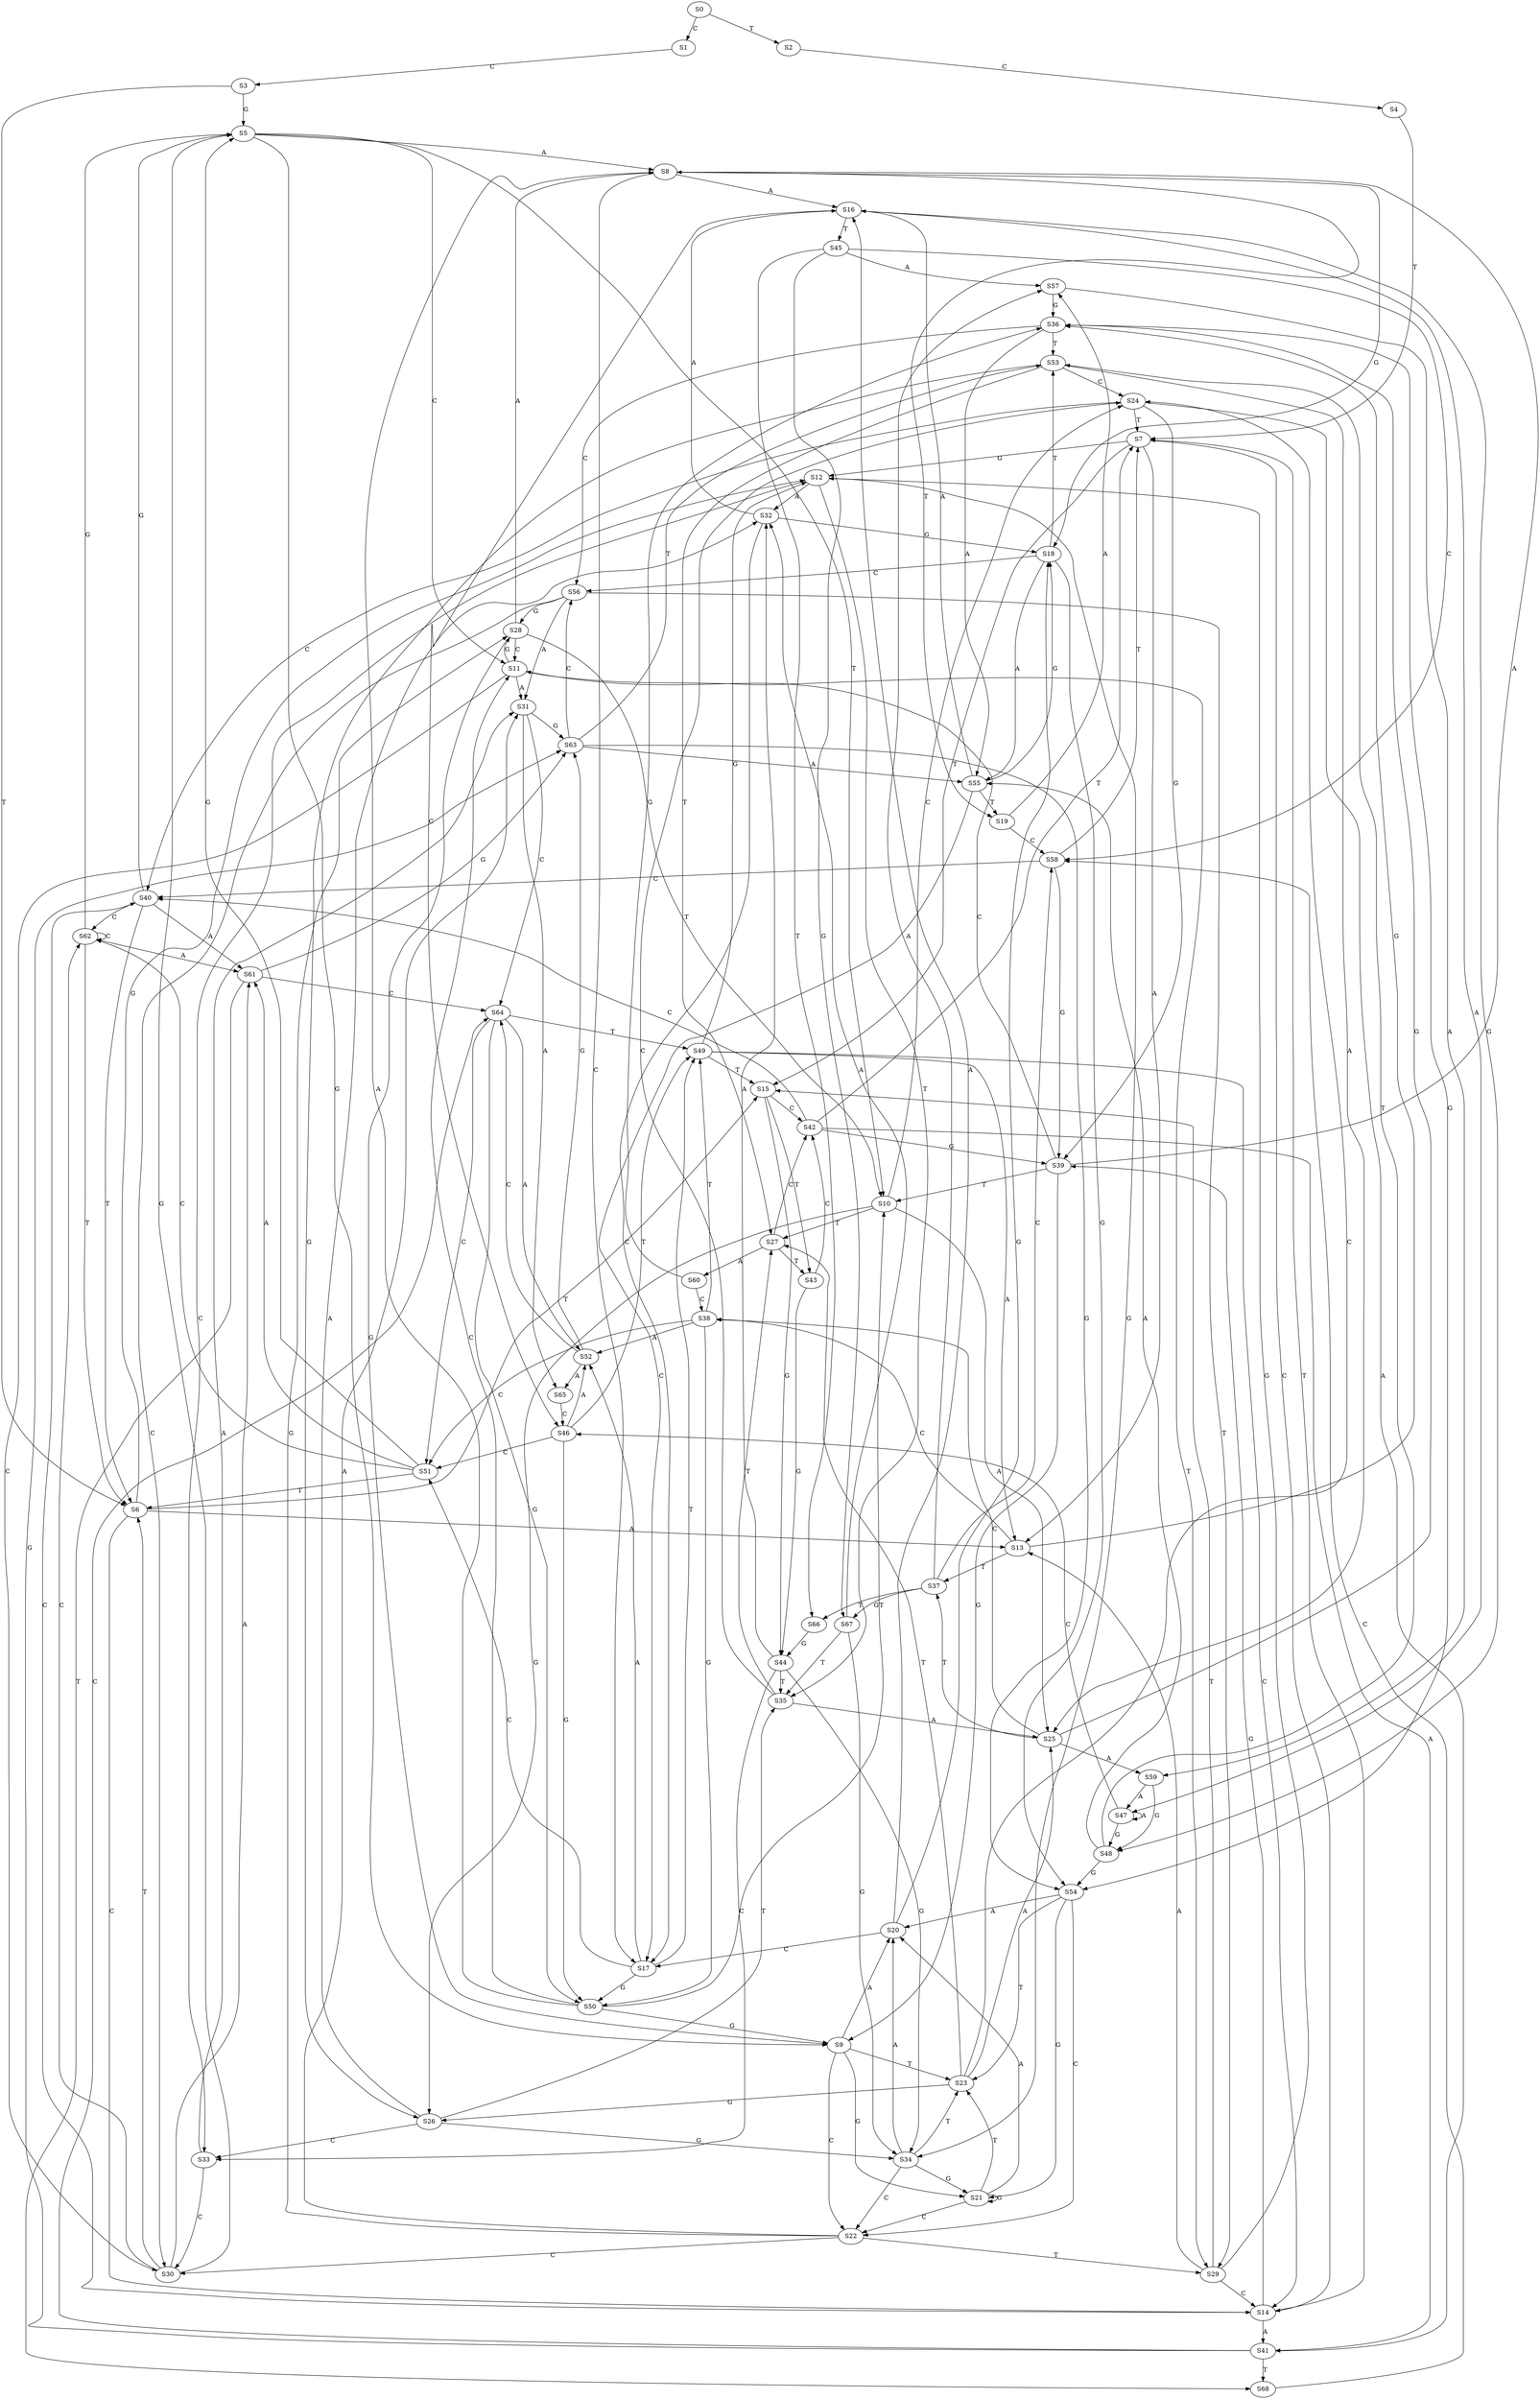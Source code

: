 strict digraph  {
	S0 -> S1 [ label = C ];
	S0 -> S2 [ label = T ];
	S1 -> S3 [ label = C ];
	S2 -> S4 [ label = C ];
	S3 -> S5 [ label = G ];
	S3 -> S6 [ label = T ];
	S4 -> S7 [ label = T ];
	S5 -> S8 [ label = A ];
	S5 -> S9 [ label = G ];
	S5 -> S10 [ label = T ];
	S5 -> S11 [ label = C ];
	S6 -> S12 [ label = G ];
	S6 -> S13 [ label = A ];
	S6 -> S14 [ label = C ];
	S6 -> S15 [ label = T ];
	S7 -> S12 [ label = G ];
	S7 -> S14 [ label = C ];
	S7 -> S13 [ label = A ];
	S7 -> S15 [ label = T ];
	S8 -> S16 [ label = A ];
	S8 -> S17 [ label = C ];
	S8 -> S18 [ label = G ];
	S8 -> S19 [ label = T ];
	S9 -> S20 [ label = A ];
	S9 -> S21 [ label = G ];
	S9 -> S22 [ label = C ];
	S9 -> S23 [ label = T ];
	S10 -> S24 [ label = C ];
	S10 -> S25 [ label = A ];
	S10 -> S26 [ label = G ];
	S10 -> S27 [ label = T ];
	S11 -> S28 [ label = G ];
	S11 -> S29 [ label = T ];
	S11 -> S30 [ label = C ];
	S11 -> S31 [ label = A ];
	S12 -> S32 [ label = A ];
	S12 -> S33 [ label = C ];
	S12 -> S34 [ label = G ];
	S12 -> S35 [ label = T ];
	S13 -> S36 [ label = G ];
	S13 -> S37 [ label = T ];
	S13 -> S38 [ label = C ];
	S14 -> S7 [ label = T ];
	S14 -> S39 [ label = G ];
	S14 -> S40 [ label = C ];
	S14 -> S41 [ label = A ];
	S15 -> S42 [ label = C ];
	S15 -> S43 [ label = T ];
	S15 -> S44 [ label = G ];
	S16 -> S45 [ label = T ];
	S16 -> S46 [ label = C ];
	S16 -> S47 [ label = A ];
	S16 -> S48 [ label = G ];
	S17 -> S49 [ label = T ];
	S17 -> S50 [ label = G ];
	S17 -> S51 [ label = C ];
	S17 -> S52 [ label = A ];
	S18 -> S53 [ label = T ];
	S18 -> S54 [ label = G ];
	S18 -> S55 [ label = A ];
	S18 -> S56 [ label = C ];
	S19 -> S57 [ label = A ];
	S19 -> S58 [ label = C ];
	S20 -> S16 [ label = A ];
	S20 -> S18 [ label = G ];
	S20 -> S17 [ label = C ];
	S21 -> S23 [ label = T ];
	S21 -> S22 [ label = C ];
	S21 -> S21 [ label = G ];
	S21 -> S20 [ label = A ];
	S22 -> S29 [ label = T ];
	S22 -> S30 [ label = C ];
	S22 -> S31 [ label = A ];
	S22 -> S28 [ label = G ];
	S23 -> S25 [ label = A ];
	S23 -> S24 [ label = C ];
	S23 -> S26 [ label = G ];
	S23 -> S27 [ label = T ];
	S24 -> S7 [ label = T ];
	S24 -> S39 [ label = G ];
	S24 -> S41 [ label = A ];
	S24 -> S40 [ label = C ];
	S25 -> S37 [ label = T ];
	S25 -> S36 [ label = G ];
	S25 -> S59 [ label = A ];
	S25 -> S38 [ label = C ];
	S26 -> S35 [ label = T ];
	S26 -> S34 [ label = G ];
	S26 -> S32 [ label = A ];
	S26 -> S33 [ label = C ];
	S27 -> S42 [ label = C ];
	S27 -> S60 [ label = A ];
	S27 -> S43 [ label = T ];
	S28 -> S9 [ label = G ];
	S28 -> S11 [ label = C ];
	S28 -> S10 [ label = T ];
	S28 -> S8 [ label = A ];
	S29 -> S13 [ label = A ];
	S29 -> S14 [ label = C ];
	S29 -> S15 [ label = T ];
	S29 -> S12 [ label = G ];
	S30 -> S5 [ label = G ];
	S30 -> S61 [ label = A ];
	S30 -> S6 [ label = T ];
	S30 -> S62 [ label = C ];
	S31 -> S63 [ label = G ];
	S31 -> S64 [ label = C ];
	S31 -> S65 [ label = A ];
	S32 -> S18 [ label = G ];
	S32 -> S17 [ label = C ];
	S32 -> S16 [ label = A ];
	S33 -> S30 [ label = C ];
	S33 -> S31 [ label = A ];
	S34 -> S21 [ label = G ];
	S34 -> S22 [ label = C ];
	S34 -> S20 [ label = A ];
	S34 -> S23 [ label = T ];
	S35 -> S24 [ label = C ];
	S35 -> S27 [ label = T ];
	S35 -> S25 [ label = A ];
	S36 -> S53 [ label = T ];
	S36 -> S55 [ label = A ];
	S36 -> S56 [ label = C ];
	S36 -> S54 [ label = G ];
	S37 -> S58 [ label = C ];
	S37 -> S57 [ label = A ];
	S37 -> S66 [ label = T ];
	S37 -> S67 [ label = G ];
	S38 -> S50 [ label = G ];
	S38 -> S49 [ label = T ];
	S38 -> S51 [ label = C ];
	S38 -> S52 [ label = A ];
	S39 -> S9 [ label = G ];
	S39 -> S10 [ label = T ];
	S39 -> S11 [ label = C ];
	S39 -> S8 [ label = A ];
	S40 -> S62 [ label = C ];
	S40 -> S61 [ label = A ];
	S40 -> S6 [ label = T ];
	S40 -> S5 [ label = G ];
	S41 -> S68 [ label = T ];
	S41 -> S64 [ label = C ];
	S41 -> S63 [ label = G ];
	S42 -> S41 [ label = A ];
	S42 -> S40 [ label = C ];
	S42 -> S7 [ label = T ];
	S42 -> S39 [ label = G ];
	S43 -> S44 [ label = G ];
	S43 -> S42 [ label = C ];
	S44 -> S34 [ label = G ];
	S44 -> S33 [ label = C ];
	S44 -> S35 [ label = T ];
	S44 -> S32 [ label = A ];
	S45 -> S57 [ label = A ];
	S45 -> S58 [ label = C ];
	S45 -> S67 [ label = G ];
	S45 -> S66 [ label = T ];
	S46 -> S52 [ label = A ];
	S46 -> S51 [ label = C ];
	S46 -> S50 [ label = G ];
	S46 -> S49 [ label = T ];
	S47 -> S48 [ label = G ];
	S47 -> S46 [ label = C ];
	S47 -> S47 [ label = A ];
	S48 -> S53 [ label = T ];
	S48 -> S55 [ label = A ];
	S48 -> S54 [ label = G ];
	S49 -> S13 [ label = A ];
	S49 -> S14 [ label = C ];
	S49 -> S15 [ label = T ];
	S49 -> S12 [ label = G ];
	S50 -> S9 [ label = G ];
	S50 -> S8 [ label = A ];
	S50 -> S10 [ label = T ];
	S50 -> S11 [ label = C ];
	S51 -> S62 [ label = C ];
	S51 -> S61 [ label = A ];
	S51 -> S6 [ label = T ];
	S51 -> S5 [ label = G ];
	S52 -> S63 [ label = G ];
	S52 -> S64 [ label = C ];
	S52 -> S65 [ label = A ];
	S53 -> S25 [ label = A ];
	S53 -> S24 [ label = C ];
	S53 -> S26 [ label = G ];
	S53 -> S27 [ label = T ];
	S54 -> S20 [ label = A ];
	S54 -> S21 [ label = G ];
	S54 -> S23 [ label = T ];
	S54 -> S22 [ label = C ];
	S55 -> S16 [ label = A ];
	S55 -> S17 [ label = C ];
	S55 -> S19 [ label = T ];
	S55 -> S18 [ label = G ];
	S56 -> S30 [ label = C ];
	S56 -> S31 [ label = A ];
	S56 -> S29 [ label = T ];
	S56 -> S28 [ label = G ];
	S57 -> S36 [ label = G ];
	S57 -> S59 [ label = A ];
	S58 -> S40 [ label = C ];
	S58 -> S39 [ label = G ];
	S58 -> S7 [ label = T ];
	S59 -> S48 [ label = G ];
	S59 -> S47 [ label = A ];
	S60 -> S38 [ label = C ];
	S60 -> S36 [ label = G ];
	S61 -> S63 [ label = G ];
	S61 -> S68 [ label = T ];
	S61 -> S64 [ label = C ];
	S62 -> S5 [ label = G ];
	S62 -> S62 [ label = C ];
	S62 -> S61 [ label = A ];
	S62 -> S6 [ label = T ];
	S63 -> S54 [ label = G ];
	S63 -> S53 [ label = T ];
	S63 -> S55 [ label = A ];
	S63 -> S56 [ label = C ];
	S64 -> S49 [ label = T ];
	S64 -> S51 [ label = C ];
	S64 -> S52 [ label = A ];
	S64 -> S50 [ label = G ];
	S65 -> S46 [ label = C ];
	S66 -> S44 [ label = G ];
	S67 -> S34 [ label = G ];
	S67 -> S32 [ label = A ];
	S67 -> S35 [ label = T ];
	S68 -> S58 [ label = C ];
}
